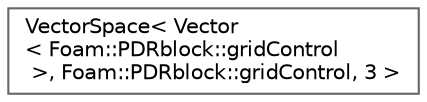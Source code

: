 digraph "Graphical Class Hierarchy"
{
 // LATEX_PDF_SIZE
  bgcolor="transparent";
  edge [fontname=Helvetica,fontsize=10,labelfontname=Helvetica,labelfontsize=10];
  node [fontname=Helvetica,fontsize=10,shape=box,height=0.2,width=0.4];
  rankdir="LR";
  Node0 [id="Node000000",label="VectorSpace\< Vector\l\< Foam::PDRblock::gridControl\l \>, Foam::PDRblock::gridControl, 3 \>",height=0.2,width=0.4,color="grey40", fillcolor="white", style="filled",URL="$classFoam_1_1VectorSpace.html",tooltip=" "];
}
